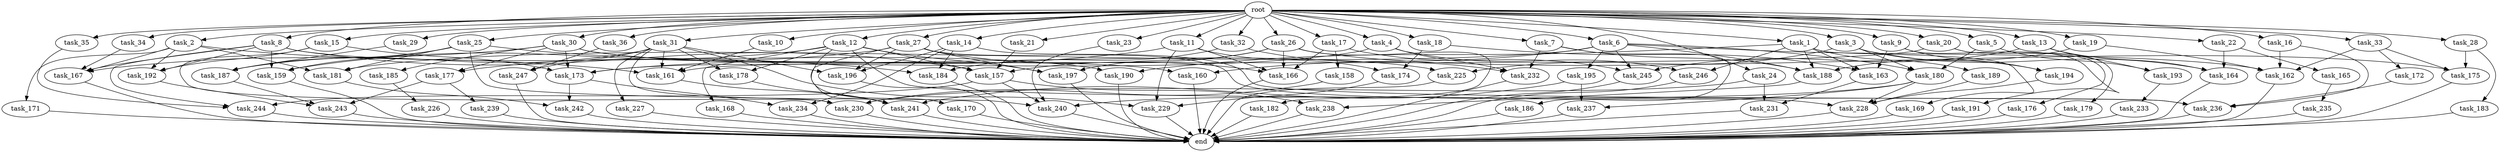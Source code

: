 digraph G {
  task_8 [size="102.400000"];
  task_239 [size="54975581388.800003"];
  task_173 [size="134861973094.400009"];
  task_158 [size="69578470195.199997"];
  task_17 [size="102.400000"];
  task_32 [size="102.400000"];
  root [size="0.000000"];
  task_242 [size="89335319756.800003"];
  task_157 [size="110810156236.800003"];
  task_161 [size="149464861900.800018"];
  task_159 [size="115105123532.800003"];
  task_26 [size="102.400000"];
  task_15 [size="102.400000"];
  task_167 [size="90194313216.000000"];
  task_227 [size="54975581388.800003"];
  task_166 [size="228492260147.200012"];
  task_177 [size="35218731827.200005"];
  task_33 [size="102.400000"];
  task_186 [size="85899345920.000000"];
  task_7 [size="102.400000"];
  task_181 [size="133143986176.000000"];
  task_231 [size="38654705664.000000"];
  task_241 [size="255980050841.600006"];
  task_233 [size="69578470195.199997"];
  task_176 [size="21474836480.000000"];
  end [size="0.000000"];
  task_13 [size="102.400000"];
  task_30 [size="102.400000"];
  task_5 [size="102.400000"];
  task_237 [size="155477816115.200012"];
  task_183 [size="54975581388.800003"];
  task_6 [size="102.400000"];
  task_184 [size="160631776870.399994"];
  task_240 [size="174375672217.600006"];
  task_22 [size="102.400000"];
  task_169 [size="42090679500.800003"];
  task_3 [size="102.400000"];
  task_179 [size="21474836480.000000"];
  task_187 [size="138297946931.200012"];
  task_164 [size="127990025420.800003"];
  task_188 [size="157195803033.600006"];
  task_236 [size="149464861900.800018"];
  task_230 [size="103079215104.000000"];
  task_234 [size="155477816115.200012"];
  task_193 [size="111669149696.000000"];
  task_35 [size="102.400000"];
  task_16 [size="102.400000"];
  task_191 [size="85899345920.000000"];
  task_175 [size="89335319756.800003"];
  task_189 [size="42090679500.800003"];
  task_160 [size="35218731827.200005"];
  task_182 [size="30923764531.200001"];
  task_245 [size="160631776870.399994"];
  task_21 [size="102.400000"];
  task_18 [size="102.400000"];
  task_180 [size="118541097369.600006"];
  task_31 [size="102.400000"];
  task_244 [size="67001489817.600006"];
  task_9 [size="102.400000"];
  task_162 [size="87617332838.400009"];
  task_168 [size="21474836480.000000"];
  task_192 [size="59270548684.800003"];
  task_28 [size="102.400000"];
  task_174 [size="127990025420.800003"];
  task_247 [size="62706522521.600006"];
  task_29 [size="102.400000"];
  task_185 [size="13743895347.200001"];
  task_34 [size="102.400000"];
  task_10 [size="102.400000"];
  task_163 [size="170080704921.600006"];
  task_178 [size="76450417868.800003"];
  task_194 [size="140874927308.800018"];
  task_2 [size="102.400000"];
  task_171 [size="42090679500.800003"];
  task_225 [size="68719476736.000000"];
  task_228 [size="156336809574.399994"];
  task_197 [size="94489280512.000000"];
  task_14 [size="102.400000"];
  task_24 [size="102.400000"];
  task_195 [size="21474836480.000000"];
  task_243 [size="127990025420.800003"];
  task_19 [size="102.400000"];
  task_226 [size="7730941132.800000"];
  task_36 [size="102.400000"];
  task_196 [size="166644731084.800018"];
  task_170 [size="21474836480.000000"];
  task_25 [size="102.400000"];
  task_4 [size="102.400000"];
  task_235 [size="54975581388.800003"];
  task_27 [size="102.400000"];
  task_232 [size="128849018880.000000"];
  task_229 [size="171798691840.000000"];
  task_23 [size="102.400000"];
  task_12 [size="102.400000"];
  task_165 [size="3435973836.800000"];
  task_1 [size="102.400000"];
  task_11 [size="102.400000"];
  task_190 [size="45526653337.600006"];
  task_172 [size="3435973836.800000"];
  task_246 [size="63565515980.800003"];
  task_20 [size="102.400000"];
  task_238 [size="76450417868.800003"];

  task_8 -> task_190 [size="33554432.000000"];
  task_8 -> task_167 [size="33554432.000000"];
  task_8 -> task_157 [size="33554432.000000"];
  task_8 -> task_192 [size="33554432.000000"];
  task_8 -> task_159 [size="33554432.000000"];
  task_8 -> task_244 [size="33554432.000000"];
  task_239 -> end [size="1.000000"];
  task_173 -> task_242 [size="838860800.000000"];
  task_173 -> task_234 [size="838860800.000000"];
  task_158 -> task_230 [size="33554432.000000"];
  task_17 -> task_245 [size="679477248.000000"];
  task_17 -> task_166 [size="679477248.000000"];
  task_17 -> task_158 [size="679477248.000000"];
  task_32 -> task_184 [size="209715200.000000"];
  task_32 -> task_232 [size="209715200.000000"];
  root -> task_8 [size="1.000000"];
  root -> task_14 [size="1.000000"];
  root -> task_24 [size="1.000000"];
  root -> task_13 [size="1.000000"];
  root -> task_17 [size="1.000000"];
  root -> task_21 [size="1.000000"];
  root -> task_18 [size="1.000000"];
  root -> task_22 [size="1.000000"];
  root -> task_31 [size="1.000000"];
  root -> task_9 [size="1.000000"];
  root -> task_5 [size="1.000000"];
  root -> task_36 [size="1.000000"];
  root -> task_32 [size="1.000000"];
  root -> task_26 [size="1.000000"];
  root -> task_15 [size="1.000000"];
  root -> task_6 [size="1.000000"];
  root -> task_4 [size="1.000000"];
  root -> task_25 [size="1.000000"];
  root -> task_30 [size="1.000000"];
  root -> task_34 [size="1.000000"];
  root -> task_3 [size="1.000000"];
  root -> task_19 [size="1.000000"];
  root -> task_10 [size="1.000000"];
  root -> task_23 [size="1.000000"];
  root -> task_12 [size="1.000000"];
  root -> task_1 [size="1.000000"];
  root -> task_33 [size="1.000000"];
  root -> task_2 [size="1.000000"];
  root -> task_29 [size="1.000000"];
  root -> task_20 [size="1.000000"];
  root -> task_35 [size="1.000000"];
  root -> task_7 [size="1.000000"];
  root -> task_27 [size="1.000000"];
  root -> task_11 [size="1.000000"];
  root -> task_28 [size="1.000000"];
  root -> task_16 [size="1.000000"];
  task_242 -> end [size="1.000000"];
  task_157 -> task_238 [size="209715200.000000"];
  task_157 -> task_240 [size="209715200.000000"];
  task_157 -> task_244 [size="209715200.000000"];
  task_161 -> task_241 [size="838860800.000000"];
  task_159 -> end [size="1.000000"];
  task_26 -> task_157 [size="301989888.000000"];
  task_26 -> task_175 [size="301989888.000000"];
  task_26 -> task_197 [size="301989888.000000"];
  task_26 -> task_166 [size="301989888.000000"];
  task_26 -> task_182 [size="301989888.000000"];
  task_15 -> task_230 [size="134217728.000000"];
  task_15 -> task_173 [size="134217728.000000"];
  task_15 -> task_192 [size="134217728.000000"];
  task_167 -> end [size="1.000000"];
  task_227 -> end [size="1.000000"];
  task_166 -> end [size="1.000000"];
  task_177 -> task_239 [size="536870912.000000"];
  task_177 -> task_243 [size="536870912.000000"];
  task_33 -> task_172 [size="33554432.000000"];
  task_33 -> task_162 [size="33554432.000000"];
  task_33 -> task_175 [size="33554432.000000"];
  task_186 -> end [size="1.000000"];
  task_7 -> task_188 [size="838860800.000000"];
  task_7 -> task_186 [size="838860800.000000"];
  task_7 -> task_232 [size="838860800.000000"];
  task_181 -> task_242 [size="33554432.000000"];
  task_231 -> end [size="1.000000"];
  task_241 -> end [size="1.000000"];
  task_233 -> end [size="1.000000"];
  task_176 -> end [size="1.000000"];
  task_13 -> task_245 [size="679477248.000000"];
  task_13 -> task_164 [size="679477248.000000"];
  task_13 -> task_193 [size="679477248.000000"];
  task_30 -> task_185 [size="134217728.000000"];
  task_30 -> task_160 [size="134217728.000000"];
  task_30 -> task_173 [size="134217728.000000"];
  task_30 -> task_225 [size="134217728.000000"];
  task_30 -> task_167 [size="134217728.000000"];
  task_30 -> task_177 [size="134217728.000000"];
  task_5 -> task_180 [size="411041792.000000"];
  task_5 -> task_193 [size="411041792.000000"];
  task_237 -> end [size="1.000000"];
  task_183 -> end [size="1.000000"];
  task_6 -> task_188 [size="209715200.000000"];
  task_6 -> task_160 [size="209715200.000000"];
  task_6 -> task_245 [size="209715200.000000"];
  task_6 -> task_181 [size="209715200.000000"];
  task_6 -> task_195 [size="209715200.000000"];
  task_6 -> task_180 [size="209715200.000000"];
  task_6 -> task_162 [size="209715200.000000"];
  task_184 -> end [size="1.000000"];
  task_240 -> end [size="1.000000"];
  task_22 -> task_165 [size="33554432.000000"];
  task_22 -> task_164 [size="33554432.000000"];
  task_169 -> end [size="1.000000"];
  task_3 -> task_194 [size="536870912.000000"];
  task_3 -> task_180 [size="536870912.000000"];
  task_3 -> task_225 [size="536870912.000000"];
  task_3 -> task_164 [size="536870912.000000"];
  task_179 -> end [size="1.000000"];
  task_187 -> task_243 [size="679477248.000000"];
  task_164 -> end [size="1.000000"];
  task_188 -> task_238 [size="536870912.000000"];
  task_236 -> end [size="1.000000"];
  task_230 -> end [size="1.000000"];
  task_234 -> end [size="1.000000"];
  task_193 -> task_233 [size="679477248.000000"];
  task_35 -> task_244 [size="411041792.000000"];
  task_16 -> task_162 [size="536870912.000000"];
  task_16 -> task_236 [size="536870912.000000"];
  task_191 -> end [size="1.000000"];
  task_175 -> end [size="1.000000"];
  task_189 -> task_228 [size="301989888.000000"];
  task_160 -> end [size="1.000000"];
  task_182 -> end [size="1.000000"];
  task_245 -> end [size="1.000000"];
  task_21 -> task_157 [size="536870912.000000"];
  task_18 -> task_174 [size="411041792.000000"];
  task_18 -> task_163 [size="411041792.000000"];
  task_180 -> task_228 [size="679477248.000000"];
  task_180 -> task_237 [size="679477248.000000"];
  task_180 -> task_240 [size="679477248.000000"];
  task_31 -> task_227 [size="536870912.000000"];
  task_31 -> task_187 [size="536870912.000000"];
  task_31 -> task_196 [size="536870912.000000"];
  task_31 -> task_161 [size="536870912.000000"];
  task_31 -> task_229 [size="536870912.000000"];
  task_31 -> task_230 [size="536870912.000000"];
  task_31 -> task_178 [size="536870912.000000"];
  task_31 -> task_247 [size="536870912.000000"];
  task_244 -> end [size="1.000000"];
  task_9 -> task_191 [size="838860800.000000"];
  task_9 -> task_194 [size="838860800.000000"];
  task_9 -> task_163 [size="838860800.000000"];
  task_162 -> end [size="1.000000"];
  task_168 -> end [size="1.000000"];
  task_192 -> task_243 [size="33554432.000000"];
  task_28 -> task_175 [size="536870912.000000"];
  task_28 -> task_183 [size="536870912.000000"];
  task_174 -> task_229 [size="301989888.000000"];
  task_247 -> end [size="1.000000"];
  task_29 -> task_187 [size="134217728.000000"];
  task_185 -> task_226 [size="75497472.000000"];
  task_34 -> task_167 [size="301989888.000000"];
  task_10 -> task_161 [size="301989888.000000"];
  task_163 -> task_231 [size="75497472.000000"];
  task_178 -> task_241 [size="411041792.000000"];
  task_194 -> task_228 [size="134217728.000000"];
  task_2 -> task_161 [size="411041792.000000"];
  task_2 -> task_181 [size="411041792.000000"];
  task_2 -> task_167 [size="411041792.000000"];
  task_2 -> task_171 [size="411041792.000000"];
  task_2 -> task_192 [size="411041792.000000"];
  task_171 -> end [size="1.000000"];
  task_225 -> end [size="1.000000"];
  task_228 -> end [size="1.000000"];
  task_197 -> end [size="1.000000"];
  task_14 -> task_196 [size="679477248.000000"];
  task_14 -> task_184 [size="679477248.000000"];
  task_14 -> task_236 [size="679477248.000000"];
  task_14 -> task_234 [size="679477248.000000"];
  task_24 -> task_231 [size="301989888.000000"];
  task_24 -> task_230 [size="301989888.000000"];
  task_195 -> task_237 [size="838860800.000000"];
  task_195 -> task_241 [size="838860800.000000"];
  task_243 -> end [size="1.000000"];
  task_19 -> task_188 [size="75497472.000000"];
  task_19 -> task_162 [size="75497472.000000"];
  task_226 -> end [size="1.000000"];
  task_36 -> task_247 [size="75497472.000000"];
  task_196 -> end [size="1.000000"];
  task_170 -> end [size="1.000000"];
  task_25 -> task_159 [size="679477248.000000"];
  task_25 -> task_184 [size="679477248.000000"];
  task_25 -> task_187 [size="679477248.000000"];
  task_25 -> task_240 [size="679477248.000000"];
  task_25 -> task_181 [size="679477248.000000"];
  task_4 -> task_232 [size="209715200.000000"];
  task_4 -> task_246 [size="209715200.000000"];
  task_4 -> task_173 [size="209715200.000000"];
  task_235 -> end [size="1.000000"];
  task_27 -> task_197 [size="411041792.000000"];
  task_27 -> task_166 [size="411041792.000000"];
  task_27 -> task_159 [size="411041792.000000"];
  task_27 -> task_196 [size="411041792.000000"];
  task_27 -> task_228 [size="411041792.000000"];
  task_27 -> task_241 [size="411041792.000000"];
  task_232 -> end [size="1.000000"];
  task_229 -> end [size="1.000000"];
  task_23 -> task_240 [size="134217728.000000"];
  task_12 -> task_178 [size="209715200.000000"];
  task_12 -> task_157 [size="209715200.000000"];
  task_12 -> task_236 [size="209715200.000000"];
  task_12 -> task_197 [size="209715200.000000"];
  task_12 -> task_170 [size="209715200.000000"];
  task_12 -> task_168 [size="209715200.000000"];
  task_12 -> task_177 [size="209715200.000000"];
  task_165 -> task_235 [size="536870912.000000"];
  task_1 -> task_190 [size="411041792.000000"];
  task_1 -> task_189 [size="411041792.000000"];
  task_1 -> task_246 [size="411041792.000000"];
  task_1 -> task_163 [size="411041792.000000"];
  task_1 -> task_188 [size="411041792.000000"];
  task_1 -> task_169 [size="411041792.000000"];
  task_11 -> task_229 [size="838860800.000000"];
  task_11 -> task_166 [size="838860800.000000"];
  task_11 -> task_174 [size="838860800.000000"];
  task_11 -> task_173 [size="838860800.000000"];
  task_190 -> end [size="1.000000"];
  task_172 -> task_236 [size="33554432.000000"];
  task_246 -> end [size="1.000000"];
  task_20 -> task_161 [size="209715200.000000"];
  task_20 -> task_176 [size="209715200.000000"];
  task_20 -> task_179 [size="209715200.000000"];
  task_238 -> end [size="1.000000"];
}
